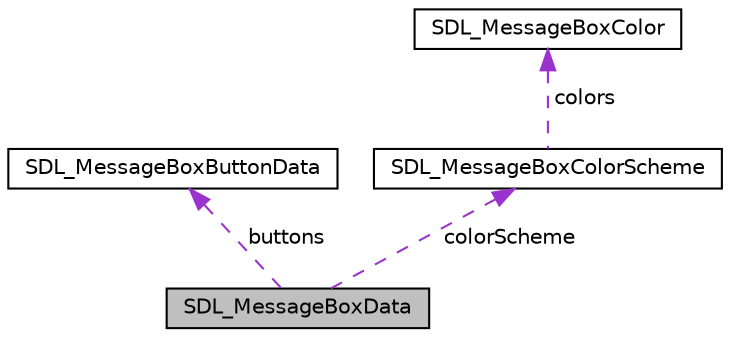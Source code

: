 digraph "SDL_MessageBoxData"
{
  edge [fontname="Helvetica",fontsize="10",labelfontname="Helvetica",labelfontsize="10"];
  node [fontname="Helvetica",fontsize="10",shape=record];
  Node1 [label="SDL_MessageBoxData",height=0.2,width=0.4,color="black", fillcolor="grey75", style="filled", fontcolor="black"];
  Node2 -> Node1 [dir="back",color="darkorchid3",fontsize="10",style="dashed",label=" buttons" ,fontname="Helvetica"];
  Node2 [label="SDL_MessageBoxButtonData",height=0.2,width=0.4,color="black", fillcolor="white", style="filled",URL="$struct_s_d_l___message_box_button_data.html",tooltip="Individual button data. "];
  Node3 -> Node1 [dir="back",color="darkorchid3",fontsize="10",style="dashed",label=" colorScheme" ,fontname="Helvetica"];
  Node3 [label="SDL_MessageBoxColorScheme",height=0.2,width=0.4,color="black", fillcolor="white", style="filled",URL="$struct_s_d_l___message_box_color_scheme.html",tooltip="A set of colors to use for message box dialogs. "];
  Node4 -> Node3 [dir="back",color="darkorchid3",fontsize="10",style="dashed",label=" colors" ,fontname="Helvetica"];
  Node4 [label="SDL_MessageBoxColor",height=0.2,width=0.4,color="black", fillcolor="white", style="filled",URL="$struct_s_d_l___message_box_color.html",tooltip="RGB value used in a message box color scheme. "];
}
